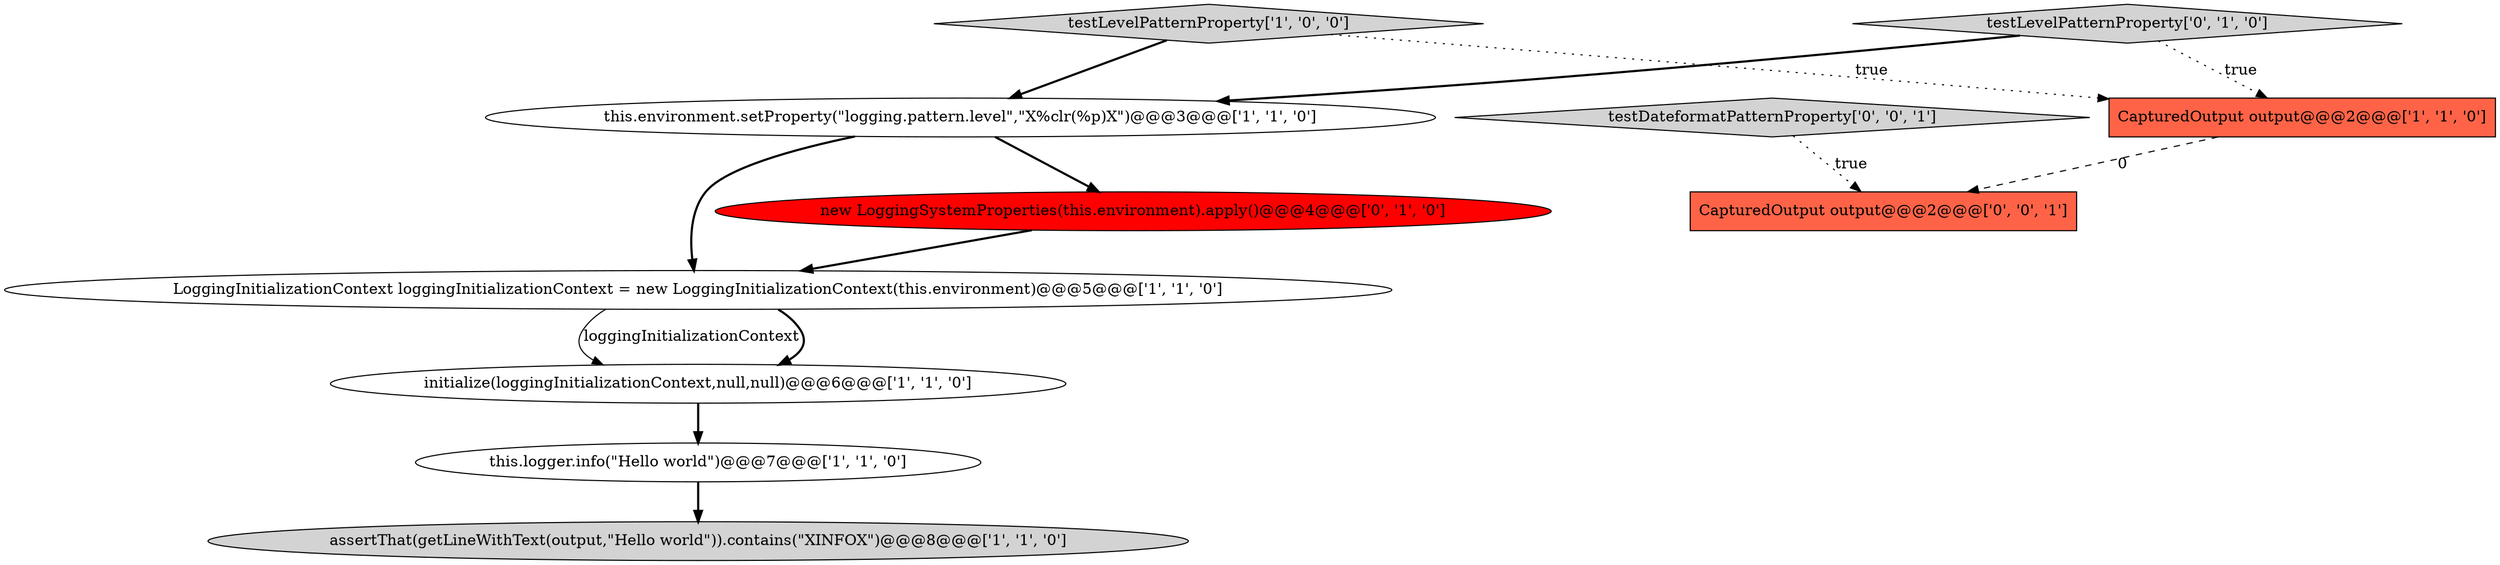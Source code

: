 digraph {
10 [style = filled, label = "testDateformatPatternProperty['0', '0', '1']", fillcolor = lightgray, shape = diamond image = "AAA0AAABBB3BBB"];
9 [style = filled, label = "CapturedOutput output@@@2@@@['0', '0', '1']", fillcolor = tomato, shape = box image = "AAA0AAABBB3BBB"];
6 [style = filled, label = "testLevelPatternProperty['1', '0', '0']", fillcolor = lightgray, shape = diamond image = "AAA0AAABBB1BBB"];
4 [style = filled, label = "CapturedOutput output@@@2@@@['1', '1', '0']", fillcolor = tomato, shape = box image = "AAA0AAABBB1BBB"];
1 [style = filled, label = "this.logger.info(\"Hello world\")@@@7@@@['1', '1', '0']", fillcolor = white, shape = ellipse image = "AAA0AAABBB1BBB"];
3 [style = filled, label = "initialize(loggingInitializationContext,null,null)@@@6@@@['1', '1', '0']", fillcolor = white, shape = ellipse image = "AAA0AAABBB1BBB"];
8 [style = filled, label = "testLevelPatternProperty['0', '1', '0']", fillcolor = lightgray, shape = diamond image = "AAA0AAABBB2BBB"];
5 [style = filled, label = "assertThat(getLineWithText(output,\"Hello world\")).contains(\"XINFOX\")@@@8@@@['1', '1', '0']", fillcolor = lightgray, shape = ellipse image = "AAA0AAABBB1BBB"];
2 [style = filled, label = "LoggingInitializationContext loggingInitializationContext = new LoggingInitializationContext(this.environment)@@@5@@@['1', '1', '0']", fillcolor = white, shape = ellipse image = "AAA0AAABBB1BBB"];
7 [style = filled, label = "new LoggingSystemProperties(this.environment).apply()@@@4@@@['0', '1', '0']", fillcolor = red, shape = ellipse image = "AAA1AAABBB2BBB"];
0 [style = filled, label = "this.environment.setProperty(\"logging.pattern.level\",\"X%clr(%p)X\")@@@3@@@['1', '1', '0']", fillcolor = white, shape = ellipse image = "AAA0AAABBB1BBB"];
1->5 [style = bold, label=""];
8->0 [style = bold, label=""];
4->9 [style = dashed, label="0"];
6->0 [style = bold, label=""];
2->3 [style = solid, label="loggingInitializationContext"];
6->4 [style = dotted, label="true"];
3->1 [style = bold, label=""];
10->9 [style = dotted, label="true"];
7->2 [style = bold, label=""];
8->4 [style = dotted, label="true"];
2->3 [style = bold, label=""];
0->2 [style = bold, label=""];
0->7 [style = bold, label=""];
}
